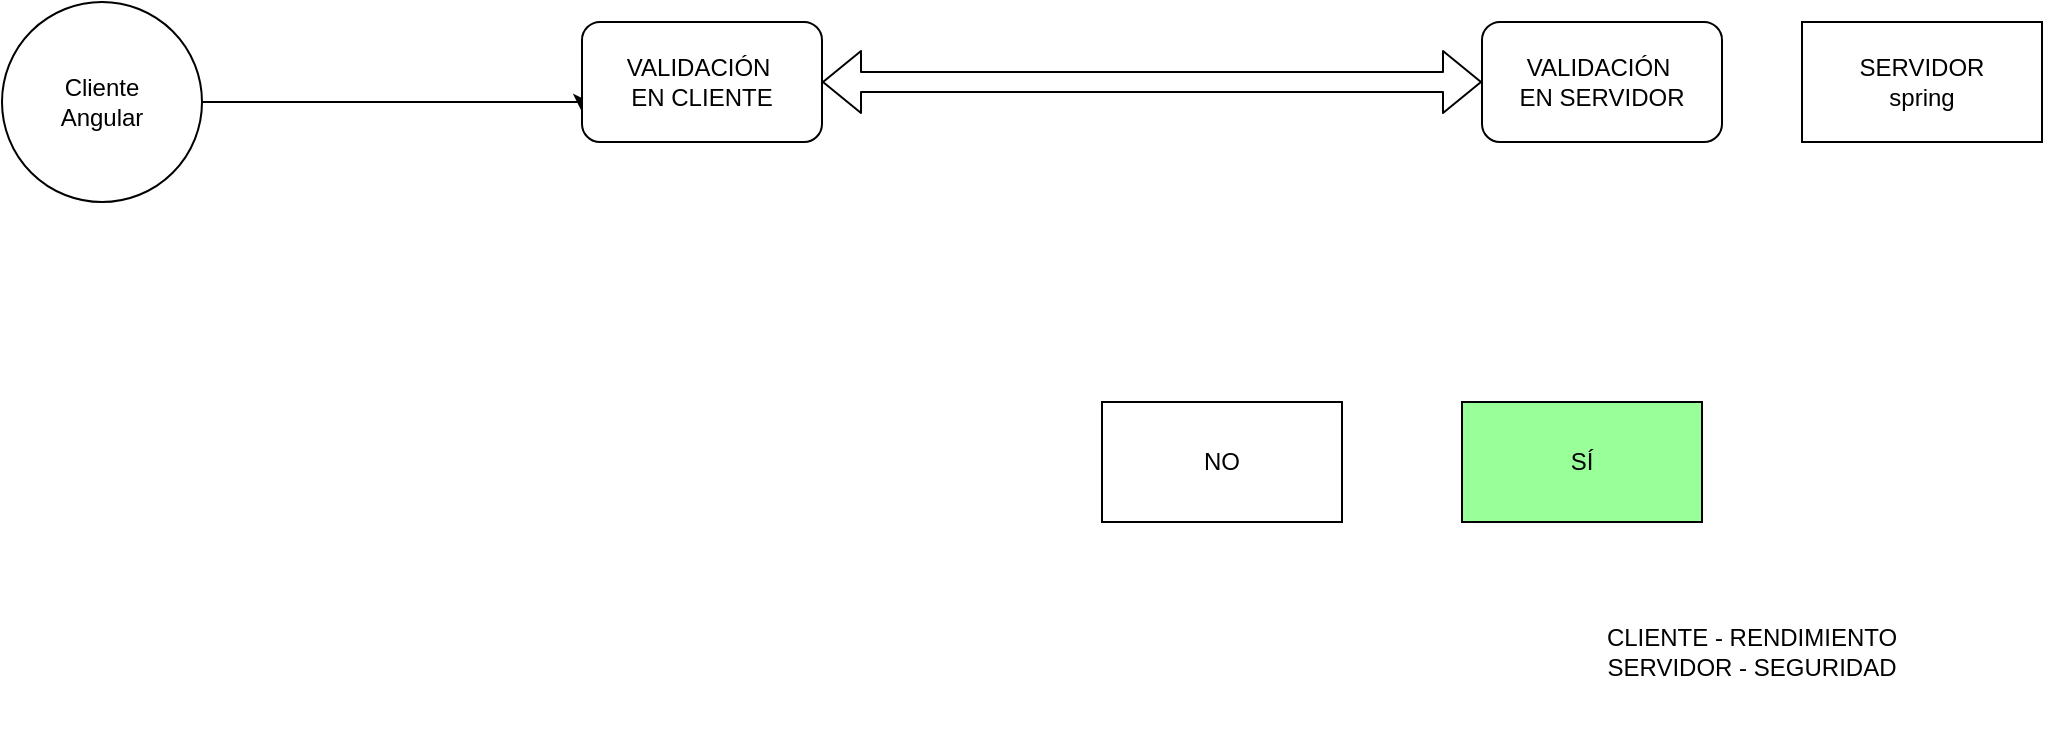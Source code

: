 <mxfile version="14.6.13" type="device"><diagram id="ymoRqsNhD185fCownuhi" name="Página-1"><mxGraphModel dx="1326" dy="806" grid="1" gridSize="10" guides="1" tooltips="1" connect="1" arrows="1" fold="1" page="1" pageScale="1" pageWidth="1169" pageHeight="827" math="0" shadow="0"><root><mxCell id="0"/><mxCell id="1" parent="0"/><mxCell id="LXDyp0e4YirpQJNVomnR-12" style="edgeStyle=orthogonalEdgeStyle;rounded=0;orthogonalLoop=1;jettySize=auto;html=1;entryX=0;entryY=0.75;entryDx=0;entryDy=0;" parent="1" source="LXDyp0e4YirpQJNVomnR-1" edge="1" target="LXDyp0e4YirpQJNVomnR-4"><mxGeometry relative="1" as="geometry"><mxPoint x="860" y="300" as="targetPoint"/><Array as="points"><mxPoint x="340" y="320"/></Array></mxGeometry></mxCell><mxCell id="LXDyp0e4YirpQJNVomnR-1" value="Cliente&lt;br&gt;Angular" style="ellipse;whiteSpace=wrap;html=1;aspect=fixed;" parent="1" vertex="1"><mxGeometry x="50" y="270" width="100" height="100" as="geometry"/></mxCell><mxCell id="LXDyp0e4YirpQJNVomnR-2" value="SERVIDOR&lt;br&gt;spring" style="rounded=0;whiteSpace=wrap;html=1;" parent="1" vertex="1"><mxGeometry x="950" y="280" width="120" height="60" as="geometry"/></mxCell><mxCell id="LXDyp0e4YirpQJNVomnR-4" value="VALIDACIÓN&amp;nbsp;&lt;br&gt;EN CLIENTE" style="rounded=1;whiteSpace=wrap;html=1;" parent="1" vertex="1"><mxGeometry x="340" y="280" width="120" height="60" as="geometry"/></mxCell><mxCell id="LXDyp0e4YirpQJNVomnR-6" value="" style="shape=flexArrow;endArrow=classic;startArrow=classic;html=1;entryX=0;entryY=0.5;entryDx=0;entryDy=0;exitX=1;exitY=0.5;exitDx=0;exitDy=0;" parent="1" source="LXDyp0e4YirpQJNVomnR-4" target="LXDyp0e4YirpQJNVomnR-7" edge="1"><mxGeometry width="100" height="100" relative="1" as="geometry"><mxPoint x="530" y="440" as="sourcePoint"/><mxPoint x="630" y="340" as="targetPoint"/></mxGeometry></mxCell><mxCell id="LXDyp0e4YirpQJNVomnR-7" value="VALIDACIÓN&amp;nbsp;&lt;br&gt;EN SERVIDOR" style="rounded=1;whiteSpace=wrap;html=1;" parent="1" vertex="1"><mxGeometry x="790" y="280" width="120" height="60" as="geometry"/></mxCell><mxCell id="LXDyp0e4YirpQJNVomnR-9" value="SÍ" style="rounded=0;whiteSpace=wrap;html=1;fillColor=#99FF99;" parent="1" vertex="1"><mxGeometry x="780" y="470" width="120" height="60" as="geometry"/></mxCell><mxCell id="LXDyp0e4YirpQJNVomnR-10" value="NO" style="rounded=0;whiteSpace=wrap;html=1;" parent="1" vertex="1"><mxGeometry x="600" y="470" width="120" height="60" as="geometry"/></mxCell><mxCell id="LXDyp0e4YirpQJNVomnR-11" value="CLIENTE - RENDIMIENTO&lt;br&gt;SERVIDOR - SEGURIDAD" style="text;html=1;strokeColor=none;fillColor=none;align=center;verticalAlign=middle;whiteSpace=wrap;rounded=0;" parent="1" vertex="1"><mxGeometry x="820" y="550" width="210" height="90" as="geometry"/></mxCell></root></mxGraphModel></diagram></mxfile>